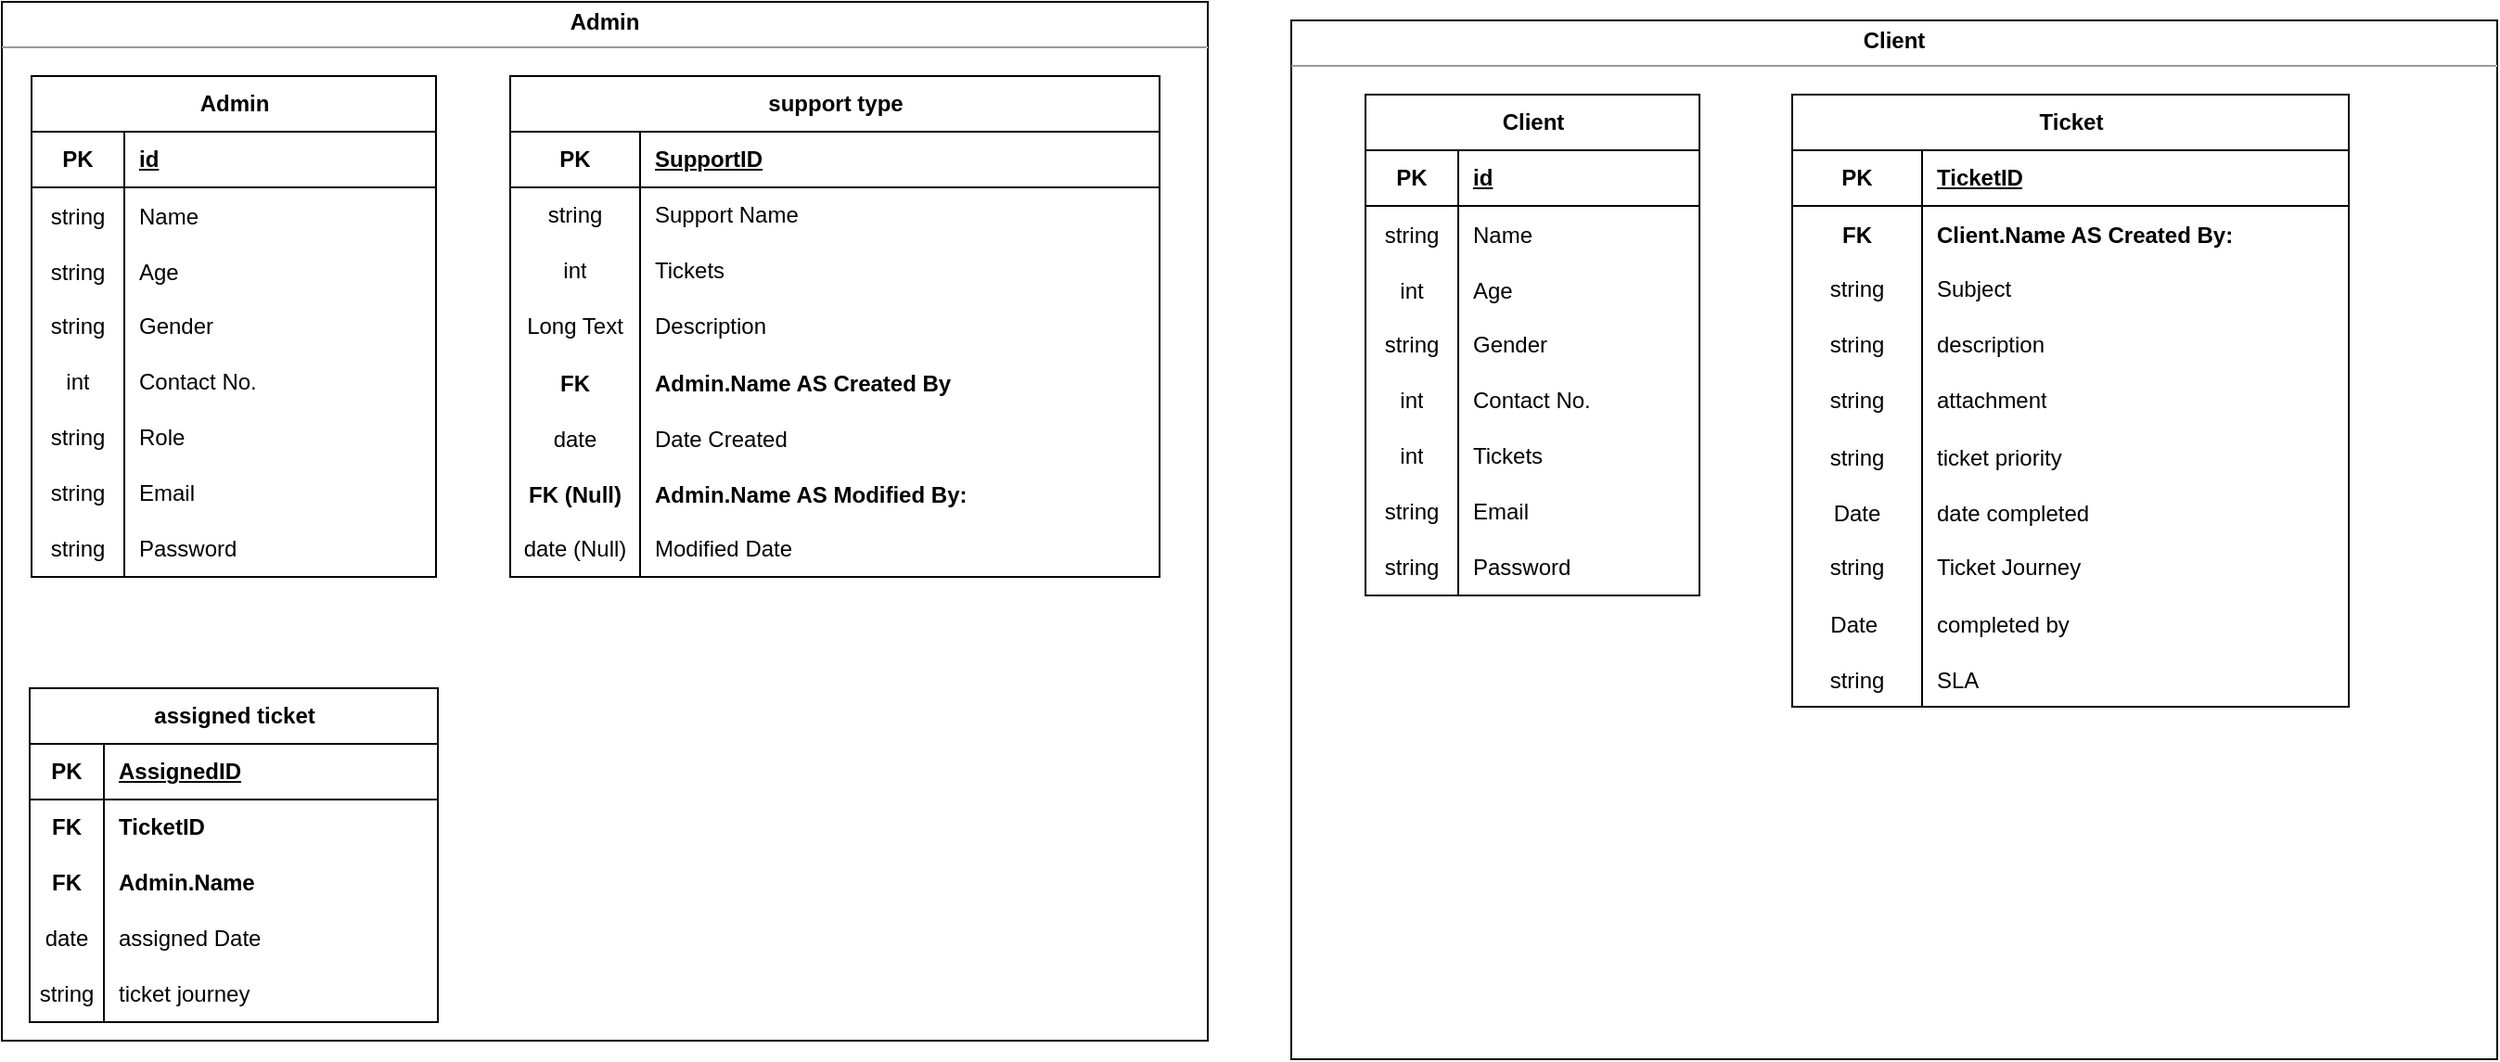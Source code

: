 <mxfile version="21.2.4" type="github">
  <diagram name="Page-1" id="kaW7Qjcxtzvso0iOPluT">
    <mxGraphModel dx="1950" dy="1665" grid="1" gridSize="10" guides="1" tooltips="1" connect="1" arrows="1" fold="1" page="1" pageScale="1" pageWidth="850" pageHeight="1100" math="0" shadow="0">
      <root>
        <mxCell id="0" />
        <mxCell id="1" parent="0" />
        <mxCell id="qji5BI7XguPjcyvhHhRk-2" value="&lt;p style=&quot;margin:0px;margin-top:4px;text-align:center;&quot;&gt;&lt;b&gt;Client&lt;/b&gt;&lt;/p&gt;&lt;hr size=&quot;1&quot;&gt;&lt;div style=&quot;height:2px;&quot;&gt;&lt;/div&gt;" style="verticalAlign=top;align=left;overflow=fill;fontSize=12;fontFamily=Helvetica;html=1;whiteSpace=wrap;" parent="1" vertex="1">
          <mxGeometry x="-70" y="-110" width="650" height="560" as="geometry" />
        </mxCell>
        <mxCell id="qji5BI7XguPjcyvhHhRk-3" value="Client" style="shape=table;startSize=30;container=1;collapsible=1;childLayout=tableLayout;fixedRows=1;rowLines=0;fontStyle=1;align=center;resizeLast=1;html=1;" parent="1" vertex="1">
          <mxGeometry x="-30" y="-70" width="180" height="270" as="geometry" />
        </mxCell>
        <mxCell id="qji5BI7XguPjcyvhHhRk-4" value="" style="shape=tableRow;horizontal=0;startSize=0;swimlaneHead=0;swimlaneBody=0;fillColor=none;collapsible=0;dropTarget=0;points=[[0,0.5],[1,0.5]];portConstraint=eastwest;top=0;left=0;right=0;bottom=1;" parent="qji5BI7XguPjcyvhHhRk-3" vertex="1">
          <mxGeometry y="30" width="180" height="30" as="geometry" />
        </mxCell>
        <mxCell id="qji5BI7XguPjcyvhHhRk-5" value="PK" style="shape=partialRectangle;connectable=0;fillColor=none;top=0;left=0;bottom=0;right=0;fontStyle=1;overflow=hidden;whiteSpace=wrap;html=1;" parent="qji5BI7XguPjcyvhHhRk-4" vertex="1">
          <mxGeometry width="50" height="30" as="geometry">
            <mxRectangle width="50" height="30" as="alternateBounds" />
          </mxGeometry>
        </mxCell>
        <mxCell id="qji5BI7XguPjcyvhHhRk-6" value="id" style="shape=partialRectangle;connectable=0;fillColor=none;top=0;left=0;bottom=0;right=0;align=left;spacingLeft=6;fontStyle=5;overflow=hidden;whiteSpace=wrap;html=1;" parent="qji5BI7XguPjcyvhHhRk-4" vertex="1">
          <mxGeometry x="50" width="130" height="30" as="geometry">
            <mxRectangle width="130" height="30" as="alternateBounds" />
          </mxGeometry>
        </mxCell>
        <mxCell id="qji5BI7XguPjcyvhHhRk-7" value="" style="shape=tableRow;horizontal=0;startSize=0;swimlaneHead=0;swimlaneBody=0;fillColor=none;collapsible=0;dropTarget=0;points=[[0,0.5],[1,0.5]];portConstraint=eastwest;top=0;left=0;right=0;bottom=0;" parent="qji5BI7XguPjcyvhHhRk-3" vertex="1">
          <mxGeometry y="60" width="180" height="30" as="geometry" />
        </mxCell>
        <mxCell id="qji5BI7XguPjcyvhHhRk-8" value="string" style="shape=partialRectangle;connectable=0;fillColor=none;top=0;left=0;bottom=0;right=0;editable=1;overflow=hidden;" parent="qji5BI7XguPjcyvhHhRk-7" vertex="1">
          <mxGeometry width="50" height="30" as="geometry">
            <mxRectangle width="50" height="30" as="alternateBounds" />
          </mxGeometry>
        </mxCell>
        <mxCell id="qji5BI7XguPjcyvhHhRk-9" value="Name" style="shape=partialRectangle;connectable=0;fillColor=none;top=0;left=0;bottom=0;right=0;align=left;spacingLeft=6;overflow=hidden;" parent="qji5BI7XguPjcyvhHhRk-7" vertex="1">
          <mxGeometry x="50" width="130" height="30" as="geometry">
            <mxRectangle width="130" height="30" as="alternateBounds" />
          </mxGeometry>
        </mxCell>
        <mxCell id="qji5BI7XguPjcyvhHhRk-10" value="" style="shape=tableRow;horizontal=0;startSize=0;swimlaneHead=0;swimlaneBody=0;fillColor=none;collapsible=0;dropTarget=0;points=[[0,0.5],[1,0.5]];portConstraint=eastwest;top=0;left=0;right=0;bottom=0;" parent="qji5BI7XguPjcyvhHhRk-3" vertex="1">
          <mxGeometry y="90" width="180" height="30" as="geometry" />
        </mxCell>
        <mxCell id="qji5BI7XguPjcyvhHhRk-11" value="int" style="shape=partialRectangle;connectable=0;fillColor=none;top=0;left=0;bottom=0;right=0;editable=1;overflow=hidden;" parent="qji5BI7XguPjcyvhHhRk-10" vertex="1">
          <mxGeometry width="50" height="30" as="geometry">
            <mxRectangle width="50" height="30" as="alternateBounds" />
          </mxGeometry>
        </mxCell>
        <mxCell id="qji5BI7XguPjcyvhHhRk-12" value="Age" style="shape=partialRectangle;connectable=0;fillColor=none;top=0;left=0;bottom=0;right=0;align=left;spacingLeft=6;overflow=hidden;" parent="qji5BI7XguPjcyvhHhRk-10" vertex="1">
          <mxGeometry x="50" width="130" height="30" as="geometry">
            <mxRectangle width="130" height="30" as="alternateBounds" />
          </mxGeometry>
        </mxCell>
        <mxCell id="qji5BI7XguPjcyvhHhRk-13" value="" style="shape=tableRow;horizontal=0;startSize=0;swimlaneHead=0;swimlaneBody=0;fillColor=none;collapsible=0;dropTarget=0;points=[[0,0.5],[1,0.5]];portConstraint=eastwest;top=0;left=0;right=0;bottom=0;" parent="qji5BI7XguPjcyvhHhRk-3" vertex="1">
          <mxGeometry y="120" width="180" height="30" as="geometry" />
        </mxCell>
        <mxCell id="qji5BI7XguPjcyvhHhRk-14" value="string" style="shape=partialRectangle;connectable=0;fillColor=none;top=0;left=0;bottom=0;right=0;editable=1;overflow=hidden;whiteSpace=wrap;html=1;" parent="qji5BI7XguPjcyvhHhRk-13" vertex="1">
          <mxGeometry width="50" height="30" as="geometry">
            <mxRectangle width="50" height="30" as="alternateBounds" />
          </mxGeometry>
        </mxCell>
        <mxCell id="qji5BI7XguPjcyvhHhRk-15" value="Gender" style="shape=partialRectangle;connectable=0;fillColor=none;top=0;left=0;bottom=0;right=0;align=left;spacingLeft=6;overflow=hidden;whiteSpace=wrap;html=1;" parent="qji5BI7XguPjcyvhHhRk-13" vertex="1">
          <mxGeometry x="50" width="130" height="30" as="geometry">
            <mxRectangle width="130" height="30" as="alternateBounds" />
          </mxGeometry>
        </mxCell>
        <mxCell id="qji5BI7XguPjcyvhHhRk-16" value="" style="shape=tableRow;horizontal=0;startSize=0;swimlaneHead=0;swimlaneBody=0;fillColor=none;collapsible=0;dropTarget=0;points=[[0,0.5],[1,0.5]];portConstraint=eastwest;top=0;left=0;right=0;bottom=0;" parent="qji5BI7XguPjcyvhHhRk-3" vertex="1">
          <mxGeometry y="150" width="180" height="30" as="geometry" />
        </mxCell>
        <mxCell id="qji5BI7XguPjcyvhHhRk-17" value="int" style="shape=partialRectangle;connectable=0;fillColor=none;top=0;left=0;bottom=0;right=0;editable=1;overflow=hidden;whiteSpace=wrap;html=1;" parent="qji5BI7XguPjcyvhHhRk-16" vertex="1">
          <mxGeometry width="50" height="30" as="geometry">
            <mxRectangle width="50" height="30" as="alternateBounds" />
          </mxGeometry>
        </mxCell>
        <mxCell id="qji5BI7XguPjcyvhHhRk-18" value="Contact No." style="shape=partialRectangle;connectable=0;fillColor=none;top=0;left=0;bottom=0;right=0;align=left;spacingLeft=6;overflow=hidden;whiteSpace=wrap;html=1;" parent="qji5BI7XguPjcyvhHhRk-16" vertex="1">
          <mxGeometry x="50" width="130" height="30" as="geometry">
            <mxRectangle width="130" height="30" as="alternateBounds" />
          </mxGeometry>
        </mxCell>
        <mxCell id="qji5BI7XguPjcyvhHhRk-19" value="" style="shape=tableRow;horizontal=0;startSize=0;swimlaneHead=0;swimlaneBody=0;fillColor=none;collapsible=0;dropTarget=0;points=[[0,0.5],[1,0.5]];portConstraint=eastwest;top=0;left=0;right=0;bottom=0;" parent="qji5BI7XguPjcyvhHhRk-3" vertex="1">
          <mxGeometry y="180" width="180" height="30" as="geometry" />
        </mxCell>
        <mxCell id="qji5BI7XguPjcyvhHhRk-20" value="int" style="shape=partialRectangle;connectable=0;fillColor=none;top=0;left=0;bottom=0;right=0;fontStyle=0;overflow=hidden;whiteSpace=wrap;html=1;" parent="qji5BI7XguPjcyvhHhRk-19" vertex="1">
          <mxGeometry width="50" height="30" as="geometry">
            <mxRectangle width="50" height="30" as="alternateBounds" />
          </mxGeometry>
        </mxCell>
        <mxCell id="qji5BI7XguPjcyvhHhRk-21" value="Tickets" style="shape=partialRectangle;connectable=0;fillColor=none;top=0;left=0;bottom=0;right=0;align=left;spacingLeft=6;fontStyle=0;overflow=hidden;whiteSpace=wrap;html=1;" parent="qji5BI7XguPjcyvhHhRk-19" vertex="1">
          <mxGeometry x="50" width="130" height="30" as="geometry">
            <mxRectangle width="130" height="30" as="alternateBounds" />
          </mxGeometry>
        </mxCell>
        <mxCell id="qji5BI7XguPjcyvhHhRk-22" value="" style="shape=tableRow;horizontal=0;startSize=0;swimlaneHead=0;swimlaneBody=0;fillColor=none;collapsible=0;dropTarget=0;points=[[0,0.5],[1,0.5]];portConstraint=eastwest;top=0;left=0;right=0;bottom=0;" parent="qji5BI7XguPjcyvhHhRk-3" vertex="1">
          <mxGeometry y="210" width="180" height="30" as="geometry" />
        </mxCell>
        <mxCell id="qji5BI7XguPjcyvhHhRk-23" value="string" style="shape=partialRectangle;connectable=0;fillColor=none;top=0;left=0;bottom=0;right=0;fontStyle=0;overflow=hidden;whiteSpace=wrap;html=1;" parent="qji5BI7XguPjcyvhHhRk-22" vertex="1">
          <mxGeometry width="50" height="30" as="geometry">
            <mxRectangle width="50" height="30" as="alternateBounds" />
          </mxGeometry>
        </mxCell>
        <mxCell id="qji5BI7XguPjcyvhHhRk-24" value="Email" style="shape=partialRectangle;connectable=0;fillColor=none;top=0;left=0;bottom=0;right=0;align=left;spacingLeft=6;fontStyle=0;overflow=hidden;whiteSpace=wrap;html=1;" parent="qji5BI7XguPjcyvhHhRk-22" vertex="1">
          <mxGeometry x="50" width="130" height="30" as="geometry">
            <mxRectangle width="130" height="30" as="alternateBounds" />
          </mxGeometry>
        </mxCell>
        <mxCell id="qji5BI7XguPjcyvhHhRk-25" value="" style="shape=tableRow;horizontal=0;startSize=0;swimlaneHead=0;swimlaneBody=0;fillColor=none;collapsible=0;dropTarget=0;points=[[0,0.5],[1,0.5]];portConstraint=eastwest;top=0;left=0;right=0;bottom=0;" parent="qji5BI7XguPjcyvhHhRk-3" vertex="1">
          <mxGeometry y="240" width="180" height="30" as="geometry" />
        </mxCell>
        <mxCell id="qji5BI7XguPjcyvhHhRk-26" value="string" style="shape=partialRectangle;connectable=0;fillColor=none;top=0;left=0;bottom=0;right=0;fontStyle=0;overflow=hidden;whiteSpace=wrap;html=1;" parent="qji5BI7XguPjcyvhHhRk-25" vertex="1">
          <mxGeometry width="50" height="30" as="geometry">
            <mxRectangle width="50" height="30" as="alternateBounds" />
          </mxGeometry>
        </mxCell>
        <mxCell id="qji5BI7XguPjcyvhHhRk-27" value="Password" style="shape=partialRectangle;connectable=0;fillColor=none;top=0;left=0;bottom=0;right=0;align=left;spacingLeft=6;fontStyle=0;overflow=hidden;whiteSpace=wrap;html=1;" parent="qji5BI7XguPjcyvhHhRk-25" vertex="1">
          <mxGeometry x="50" width="130" height="30" as="geometry">
            <mxRectangle width="130" height="30" as="alternateBounds" />
          </mxGeometry>
        </mxCell>
        <mxCell id="qji5BI7XguPjcyvhHhRk-28" value="Ticket" style="shape=table;startSize=30;container=1;collapsible=1;childLayout=tableLayout;fixedRows=1;rowLines=0;fontStyle=1;align=center;resizeLast=1;html=1;" parent="1" vertex="1">
          <mxGeometry x="200" y="-70" width="300" height="330" as="geometry" />
        </mxCell>
        <mxCell id="qji5BI7XguPjcyvhHhRk-29" value="" style="shape=tableRow;horizontal=0;startSize=0;swimlaneHead=0;swimlaneBody=0;fillColor=none;collapsible=0;dropTarget=0;points=[[0,0.5],[1,0.5]];portConstraint=eastwest;top=0;left=0;right=0;bottom=1;" parent="qji5BI7XguPjcyvhHhRk-28" vertex="1">
          <mxGeometry y="30" width="300" height="30" as="geometry" />
        </mxCell>
        <mxCell id="qji5BI7XguPjcyvhHhRk-30" value="PK" style="shape=partialRectangle;connectable=0;fillColor=none;top=0;left=0;bottom=0;right=0;fontStyle=1;overflow=hidden;whiteSpace=wrap;html=1;" parent="qji5BI7XguPjcyvhHhRk-29" vertex="1">
          <mxGeometry width="70" height="30" as="geometry">
            <mxRectangle width="70" height="30" as="alternateBounds" />
          </mxGeometry>
        </mxCell>
        <mxCell id="qji5BI7XguPjcyvhHhRk-31" value="TicketID" style="shape=partialRectangle;connectable=0;fillColor=none;top=0;left=0;bottom=0;right=0;align=left;spacingLeft=6;fontStyle=5;overflow=hidden;whiteSpace=wrap;html=1;" parent="qji5BI7XguPjcyvhHhRk-29" vertex="1">
          <mxGeometry x="70" width="230" height="30" as="geometry">
            <mxRectangle width="230" height="30" as="alternateBounds" />
          </mxGeometry>
        </mxCell>
        <mxCell id="qji5BI7XguPjcyvhHhRk-32" value="" style="shape=tableRow;horizontal=0;startSize=0;swimlaneHead=0;swimlaneBody=0;fillColor=none;collapsible=0;dropTarget=0;points=[[0,0.5],[1,0.5]];portConstraint=eastwest;top=0;left=0;right=0;bottom=0;" parent="qji5BI7XguPjcyvhHhRk-28" vertex="1">
          <mxGeometry y="60" width="300" height="30" as="geometry" />
        </mxCell>
        <mxCell id="qji5BI7XguPjcyvhHhRk-33" value="FK" style="shape=partialRectangle;connectable=0;fillColor=none;top=0;left=0;bottom=0;right=0;editable=1;overflow=hidden;fontStyle=1" parent="qji5BI7XguPjcyvhHhRk-32" vertex="1">
          <mxGeometry width="70" height="30" as="geometry">
            <mxRectangle width="70" height="30" as="alternateBounds" />
          </mxGeometry>
        </mxCell>
        <mxCell id="qji5BI7XguPjcyvhHhRk-34" value="Client.Name AS Created By:" style="shape=partialRectangle;connectable=0;fillColor=none;top=0;left=0;bottom=0;right=0;align=left;spacingLeft=6;overflow=hidden;fontStyle=1" parent="qji5BI7XguPjcyvhHhRk-32" vertex="1">
          <mxGeometry x="70" width="230" height="30" as="geometry">
            <mxRectangle width="230" height="30" as="alternateBounds" />
          </mxGeometry>
        </mxCell>
        <mxCell id="qji5BI7XguPjcyvhHhRk-35" value="" style="shape=tableRow;horizontal=0;startSize=0;swimlaneHead=0;swimlaneBody=0;fillColor=none;collapsible=0;dropTarget=0;points=[[0,0.5],[1,0.5]];portConstraint=eastwest;top=0;left=0;right=0;bottom=0;" parent="qji5BI7XguPjcyvhHhRk-28" vertex="1">
          <mxGeometry y="90" width="300" height="30" as="geometry" />
        </mxCell>
        <mxCell id="qji5BI7XguPjcyvhHhRk-36" value="string" style="shape=partialRectangle;connectable=0;fillColor=none;top=0;left=0;bottom=0;right=0;editable=1;overflow=hidden;whiteSpace=wrap;html=1;" parent="qji5BI7XguPjcyvhHhRk-35" vertex="1">
          <mxGeometry width="70" height="30" as="geometry">
            <mxRectangle width="70" height="30" as="alternateBounds" />
          </mxGeometry>
        </mxCell>
        <mxCell id="qji5BI7XguPjcyvhHhRk-37" value="Subject&lt;span style=&quot;white-space: pre;&quot;&gt; &lt;/span&gt;" style="shape=partialRectangle;connectable=0;fillColor=none;top=0;left=0;bottom=0;right=0;align=left;spacingLeft=6;overflow=hidden;whiteSpace=wrap;html=1;" parent="qji5BI7XguPjcyvhHhRk-35" vertex="1">
          <mxGeometry x="70" width="230" height="30" as="geometry">
            <mxRectangle width="230" height="30" as="alternateBounds" />
          </mxGeometry>
        </mxCell>
        <mxCell id="qji5BI7XguPjcyvhHhRk-38" value="" style="shape=tableRow;horizontal=0;startSize=0;swimlaneHead=0;swimlaneBody=0;fillColor=none;collapsible=0;dropTarget=0;points=[[0,0.5],[1,0.5]];portConstraint=eastwest;top=0;left=0;right=0;bottom=0;" parent="qji5BI7XguPjcyvhHhRk-28" vertex="1">
          <mxGeometry y="120" width="300" height="30" as="geometry" />
        </mxCell>
        <mxCell id="qji5BI7XguPjcyvhHhRk-39" value="string" style="shape=partialRectangle;connectable=0;fillColor=none;top=0;left=0;bottom=0;right=0;editable=1;overflow=hidden;whiteSpace=wrap;html=1;" parent="qji5BI7XguPjcyvhHhRk-38" vertex="1">
          <mxGeometry width="70" height="30" as="geometry">
            <mxRectangle width="70" height="30" as="alternateBounds" />
          </mxGeometry>
        </mxCell>
        <mxCell id="qji5BI7XguPjcyvhHhRk-40" value="description" style="shape=partialRectangle;connectable=0;fillColor=none;top=0;left=0;bottom=0;right=0;align=left;spacingLeft=6;overflow=hidden;whiteSpace=wrap;html=1;" parent="qji5BI7XguPjcyvhHhRk-38" vertex="1">
          <mxGeometry x="70" width="230" height="30" as="geometry">
            <mxRectangle width="230" height="30" as="alternateBounds" />
          </mxGeometry>
        </mxCell>
        <mxCell id="qji5BI7XguPjcyvhHhRk-41" value="" style="shape=tableRow;horizontal=0;startSize=0;swimlaneHead=0;swimlaneBody=0;fillColor=none;collapsible=0;dropTarget=0;points=[[0,0.5],[1,0.5]];portConstraint=eastwest;top=0;left=0;right=0;bottom=0;" parent="qji5BI7XguPjcyvhHhRk-28" vertex="1">
          <mxGeometry y="150" width="300" height="30" as="geometry" />
        </mxCell>
        <mxCell id="qji5BI7XguPjcyvhHhRk-42" value="string" style="shape=partialRectangle;connectable=0;fillColor=none;top=0;left=0;bottom=0;right=0;editable=1;overflow=hidden;whiteSpace=wrap;html=1;" parent="qji5BI7XguPjcyvhHhRk-41" vertex="1">
          <mxGeometry width="70" height="30" as="geometry">
            <mxRectangle width="70" height="30" as="alternateBounds" />
          </mxGeometry>
        </mxCell>
        <mxCell id="qji5BI7XguPjcyvhHhRk-43" value="attachment" style="shape=partialRectangle;connectable=0;fillColor=none;top=0;left=0;bottom=0;right=0;align=left;spacingLeft=6;overflow=hidden;whiteSpace=wrap;html=1;" parent="qji5BI7XguPjcyvhHhRk-41" vertex="1">
          <mxGeometry x="70" width="230" height="30" as="geometry">
            <mxRectangle width="230" height="30" as="alternateBounds" />
          </mxGeometry>
        </mxCell>
        <mxCell id="qji5BI7XguPjcyvhHhRk-44" value="" style="shape=tableRow;horizontal=0;startSize=0;swimlaneHead=0;swimlaneBody=0;fillColor=none;collapsible=0;dropTarget=0;points=[[0,0.5],[1,0.5]];portConstraint=eastwest;top=0;left=0;right=0;bottom=0;" parent="qji5BI7XguPjcyvhHhRk-28" vertex="1">
          <mxGeometry y="180" width="300" height="30" as="geometry" />
        </mxCell>
        <mxCell id="qji5BI7XguPjcyvhHhRk-45" value="string" style="shape=partialRectangle;connectable=0;fillColor=none;top=0;left=0;bottom=0;right=0;editable=1;overflow=hidden;" parent="qji5BI7XguPjcyvhHhRk-44" vertex="1">
          <mxGeometry width="70" height="30" as="geometry">
            <mxRectangle width="70" height="30" as="alternateBounds" />
          </mxGeometry>
        </mxCell>
        <mxCell id="qji5BI7XguPjcyvhHhRk-46" value="ticket priority" style="shape=partialRectangle;connectable=0;fillColor=none;top=0;left=0;bottom=0;right=0;align=left;spacingLeft=6;overflow=hidden;" parent="qji5BI7XguPjcyvhHhRk-44" vertex="1">
          <mxGeometry x="70" width="230" height="30" as="geometry">
            <mxRectangle width="230" height="30" as="alternateBounds" />
          </mxGeometry>
        </mxCell>
        <mxCell id="qji5BI7XguPjcyvhHhRk-47" value="" style="shape=tableRow;horizontal=0;startSize=0;swimlaneHead=0;swimlaneBody=0;fillColor=none;collapsible=0;dropTarget=0;points=[[0,0.5],[1,0.5]];portConstraint=eastwest;top=0;left=0;right=0;bottom=0;" parent="qji5BI7XguPjcyvhHhRk-28" vertex="1">
          <mxGeometry y="210" width="300" height="30" as="geometry" />
        </mxCell>
        <mxCell id="qji5BI7XguPjcyvhHhRk-48" value="Date" style="shape=partialRectangle;connectable=0;fillColor=none;top=0;left=0;bottom=0;right=0;editable=1;overflow=hidden;" parent="qji5BI7XguPjcyvhHhRk-47" vertex="1">
          <mxGeometry width="70" height="30" as="geometry">
            <mxRectangle width="70" height="30" as="alternateBounds" />
          </mxGeometry>
        </mxCell>
        <mxCell id="qji5BI7XguPjcyvhHhRk-49" value="date completed" style="shape=partialRectangle;connectable=0;fillColor=none;top=0;left=0;bottom=0;right=0;align=left;spacingLeft=6;overflow=hidden;" parent="qji5BI7XguPjcyvhHhRk-47" vertex="1">
          <mxGeometry x="70" width="230" height="30" as="geometry">
            <mxRectangle width="230" height="30" as="alternateBounds" />
          </mxGeometry>
        </mxCell>
        <mxCell id="7We703x6-JwxdfN_VP11-26" value="" style="shape=tableRow;horizontal=0;startSize=0;swimlaneHead=0;swimlaneBody=0;fillColor=none;collapsible=0;dropTarget=0;points=[[0,0.5],[1,0.5]];portConstraint=eastwest;top=0;left=0;right=0;bottom=0;" parent="qji5BI7XguPjcyvhHhRk-28" vertex="1">
          <mxGeometry y="240" width="300" height="30" as="geometry" />
        </mxCell>
        <mxCell id="7We703x6-JwxdfN_VP11-27" value="string" style="shape=partialRectangle;connectable=0;fillColor=none;top=0;left=0;bottom=0;right=0;fontStyle=0;overflow=hidden;whiteSpace=wrap;html=1;" parent="7We703x6-JwxdfN_VP11-26" vertex="1">
          <mxGeometry width="70" height="30" as="geometry">
            <mxRectangle width="70" height="30" as="alternateBounds" />
          </mxGeometry>
        </mxCell>
        <mxCell id="7We703x6-JwxdfN_VP11-28" value="Ticket Journey" style="shape=partialRectangle;connectable=0;fillColor=none;top=0;left=0;bottom=0;right=0;align=left;spacingLeft=6;fontStyle=0;overflow=hidden;whiteSpace=wrap;html=1;" parent="7We703x6-JwxdfN_VP11-26" vertex="1">
          <mxGeometry x="70" width="230" height="30" as="geometry">
            <mxRectangle width="230" height="30" as="alternateBounds" />
          </mxGeometry>
        </mxCell>
        <mxCell id="qji5BI7XguPjcyvhHhRk-50" value="" style="shape=tableRow;horizontal=0;startSize=0;swimlaneHead=0;swimlaneBody=0;fillColor=none;collapsible=0;dropTarget=0;points=[[0,0.5],[1,0.5]];portConstraint=eastwest;top=0;left=0;right=0;bottom=0;" parent="qji5BI7XguPjcyvhHhRk-28" vertex="1">
          <mxGeometry y="270" width="300" height="30" as="geometry" />
        </mxCell>
        <mxCell id="qji5BI7XguPjcyvhHhRk-51" value="Date " style="shape=partialRectangle;connectable=0;fillColor=none;top=0;left=0;bottom=0;right=0;editable=1;overflow=hidden;" parent="qji5BI7XguPjcyvhHhRk-50" vertex="1">
          <mxGeometry width="70" height="30" as="geometry">
            <mxRectangle width="70" height="30" as="alternateBounds" />
          </mxGeometry>
        </mxCell>
        <mxCell id="qji5BI7XguPjcyvhHhRk-52" value="completed by" style="shape=partialRectangle;connectable=0;fillColor=none;top=0;left=0;bottom=0;right=0;align=left;spacingLeft=6;overflow=hidden;" parent="qji5BI7XguPjcyvhHhRk-50" vertex="1">
          <mxGeometry x="70" width="230" height="30" as="geometry">
            <mxRectangle width="230" height="30" as="alternateBounds" />
          </mxGeometry>
        </mxCell>
        <mxCell id="qji5BI7XguPjcyvhHhRk-53" value="" style="shape=tableRow;horizontal=0;startSize=0;swimlaneHead=0;swimlaneBody=0;fillColor=none;collapsible=0;dropTarget=0;points=[[0,0.5],[1,0.5]];portConstraint=eastwest;top=0;left=0;right=0;bottom=0;" parent="qji5BI7XguPjcyvhHhRk-28" vertex="1">
          <mxGeometry y="300" width="300" height="30" as="geometry" />
        </mxCell>
        <mxCell id="qji5BI7XguPjcyvhHhRk-54" value="string" style="shape=partialRectangle;connectable=0;fillColor=none;top=0;left=0;bottom=0;right=0;editable=1;overflow=hidden;" parent="qji5BI7XguPjcyvhHhRk-53" vertex="1">
          <mxGeometry width="70" height="30" as="geometry">
            <mxRectangle width="70" height="30" as="alternateBounds" />
          </mxGeometry>
        </mxCell>
        <mxCell id="qji5BI7XguPjcyvhHhRk-55" value="SLA" style="shape=partialRectangle;connectable=0;fillColor=none;top=0;left=0;bottom=0;right=0;align=left;spacingLeft=6;overflow=hidden;" parent="qji5BI7XguPjcyvhHhRk-53" vertex="1">
          <mxGeometry x="70" width="230" height="30" as="geometry">
            <mxRectangle width="230" height="30" as="alternateBounds" />
          </mxGeometry>
        </mxCell>
        <mxCell id="qji5BI7XguPjcyvhHhRk-56" value="&lt;p style=&quot;margin:0px;margin-top:4px;text-align:center;&quot;&gt;&lt;b&gt;Admin&lt;/b&gt;&lt;/p&gt;&lt;hr size=&quot;1&quot;&gt;&lt;div style=&quot;height:2px;&quot;&gt;&lt;/div&gt;" style="verticalAlign=top;align=left;overflow=fill;fontSize=12;fontFamily=Helvetica;html=1;whiteSpace=wrap;" parent="1" vertex="1">
          <mxGeometry x="-765" y="-120" width="650" height="560" as="geometry" />
        </mxCell>
        <mxCell id="qji5BI7XguPjcyvhHhRk-57" value="Admin" style="shape=table;startSize=30;container=1;collapsible=1;childLayout=tableLayout;fixedRows=1;rowLines=0;fontStyle=1;align=center;resizeLast=1;html=1;" parent="1" vertex="1">
          <mxGeometry x="-749" y="-80" width="218" height="270" as="geometry" />
        </mxCell>
        <mxCell id="qji5BI7XguPjcyvhHhRk-58" value="" style="shape=tableRow;horizontal=0;startSize=0;swimlaneHead=0;swimlaneBody=0;fillColor=none;collapsible=0;dropTarget=0;points=[[0,0.5],[1,0.5]];portConstraint=eastwest;top=0;left=0;right=0;bottom=1;" parent="qji5BI7XguPjcyvhHhRk-57" vertex="1">
          <mxGeometry y="30" width="218" height="30" as="geometry" />
        </mxCell>
        <mxCell id="qji5BI7XguPjcyvhHhRk-59" value="PK" style="shape=partialRectangle;connectable=0;fillColor=none;top=0;left=0;bottom=0;right=0;fontStyle=1;overflow=hidden;whiteSpace=wrap;html=1;" parent="qji5BI7XguPjcyvhHhRk-58" vertex="1">
          <mxGeometry width="50" height="30" as="geometry">
            <mxRectangle width="50" height="30" as="alternateBounds" />
          </mxGeometry>
        </mxCell>
        <mxCell id="qji5BI7XguPjcyvhHhRk-60" value="id" style="shape=partialRectangle;connectable=0;fillColor=none;top=0;left=0;bottom=0;right=0;align=left;spacingLeft=6;fontStyle=5;overflow=hidden;whiteSpace=wrap;html=1;" parent="qji5BI7XguPjcyvhHhRk-58" vertex="1">
          <mxGeometry x="50" width="168" height="30" as="geometry">
            <mxRectangle width="168" height="30" as="alternateBounds" />
          </mxGeometry>
        </mxCell>
        <mxCell id="qji5BI7XguPjcyvhHhRk-61" value="" style="shape=tableRow;horizontal=0;startSize=0;swimlaneHead=0;swimlaneBody=0;fillColor=none;collapsible=0;dropTarget=0;points=[[0,0.5],[1,0.5]];portConstraint=eastwest;top=0;left=0;right=0;bottom=0;" parent="qji5BI7XguPjcyvhHhRk-57" vertex="1">
          <mxGeometry y="60" width="218" height="30" as="geometry" />
        </mxCell>
        <mxCell id="qji5BI7XguPjcyvhHhRk-62" value="string" style="shape=partialRectangle;connectable=0;fillColor=none;top=0;left=0;bottom=0;right=0;editable=1;overflow=hidden;" parent="qji5BI7XguPjcyvhHhRk-61" vertex="1">
          <mxGeometry width="50" height="30" as="geometry">
            <mxRectangle width="50" height="30" as="alternateBounds" />
          </mxGeometry>
        </mxCell>
        <mxCell id="qji5BI7XguPjcyvhHhRk-63" value="Name" style="shape=partialRectangle;connectable=0;fillColor=none;top=0;left=0;bottom=0;right=0;align=left;spacingLeft=6;overflow=hidden;" parent="qji5BI7XguPjcyvhHhRk-61" vertex="1">
          <mxGeometry x="50" width="168" height="30" as="geometry">
            <mxRectangle width="168" height="30" as="alternateBounds" />
          </mxGeometry>
        </mxCell>
        <mxCell id="qji5BI7XguPjcyvhHhRk-64" value="" style="shape=tableRow;horizontal=0;startSize=0;swimlaneHead=0;swimlaneBody=0;fillColor=none;collapsible=0;dropTarget=0;points=[[0,0.5],[1,0.5]];portConstraint=eastwest;top=0;left=0;right=0;bottom=0;" parent="qji5BI7XguPjcyvhHhRk-57" vertex="1">
          <mxGeometry y="90" width="218" height="30" as="geometry" />
        </mxCell>
        <mxCell id="qji5BI7XguPjcyvhHhRk-65" value="string" style="shape=partialRectangle;connectable=0;fillColor=none;top=0;left=0;bottom=0;right=0;editable=1;overflow=hidden;" parent="qji5BI7XguPjcyvhHhRk-64" vertex="1">
          <mxGeometry width="50" height="30" as="geometry">
            <mxRectangle width="50" height="30" as="alternateBounds" />
          </mxGeometry>
        </mxCell>
        <mxCell id="qji5BI7XguPjcyvhHhRk-66" value="Age" style="shape=partialRectangle;connectable=0;fillColor=none;top=0;left=0;bottom=0;right=0;align=left;spacingLeft=6;overflow=hidden;" parent="qji5BI7XguPjcyvhHhRk-64" vertex="1">
          <mxGeometry x="50" width="168" height="30" as="geometry">
            <mxRectangle width="168" height="30" as="alternateBounds" />
          </mxGeometry>
        </mxCell>
        <mxCell id="qji5BI7XguPjcyvhHhRk-67" value="" style="shape=tableRow;horizontal=0;startSize=0;swimlaneHead=0;swimlaneBody=0;fillColor=none;collapsible=0;dropTarget=0;points=[[0,0.5],[1,0.5]];portConstraint=eastwest;top=0;left=0;right=0;bottom=0;" parent="qji5BI7XguPjcyvhHhRk-57" vertex="1">
          <mxGeometry y="120" width="218" height="30" as="geometry" />
        </mxCell>
        <mxCell id="qji5BI7XguPjcyvhHhRk-68" value="string" style="shape=partialRectangle;connectable=0;fillColor=none;top=0;left=0;bottom=0;right=0;editable=1;overflow=hidden;whiteSpace=wrap;html=1;" parent="qji5BI7XguPjcyvhHhRk-67" vertex="1">
          <mxGeometry width="50" height="30" as="geometry">
            <mxRectangle width="50" height="30" as="alternateBounds" />
          </mxGeometry>
        </mxCell>
        <mxCell id="qji5BI7XguPjcyvhHhRk-69" value="Gender" style="shape=partialRectangle;connectable=0;fillColor=none;top=0;left=0;bottom=0;right=0;align=left;spacingLeft=6;overflow=hidden;whiteSpace=wrap;html=1;" parent="qji5BI7XguPjcyvhHhRk-67" vertex="1">
          <mxGeometry x="50" width="168" height="30" as="geometry">
            <mxRectangle width="168" height="30" as="alternateBounds" />
          </mxGeometry>
        </mxCell>
        <mxCell id="qji5BI7XguPjcyvhHhRk-70" value="" style="shape=tableRow;horizontal=0;startSize=0;swimlaneHead=0;swimlaneBody=0;fillColor=none;collapsible=0;dropTarget=0;points=[[0,0.5],[1,0.5]];portConstraint=eastwest;top=0;left=0;right=0;bottom=0;" parent="qji5BI7XguPjcyvhHhRk-57" vertex="1">
          <mxGeometry y="150" width="218" height="30" as="geometry" />
        </mxCell>
        <mxCell id="qji5BI7XguPjcyvhHhRk-71" value="int" style="shape=partialRectangle;connectable=0;fillColor=none;top=0;left=0;bottom=0;right=0;editable=1;overflow=hidden;whiteSpace=wrap;html=1;" parent="qji5BI7XguPjcyvhHhRk-70" vertex="1">
          <mxGeometry width="50" height="30" as="geometry">
            <mxRectangle width="50" height="30" as="alternateBounds" />
          </mxGeometry>
        </mxCell>
        <mxCell id="qji5BI7XguPjcyvhHhRk-72" value="Contact No." style="shape=partialRectangle;connectable=0;fillColor=none;top=0;left=0;bottom=0;right=0;align=left;spacingLeft=6;overflow=hidden;whiteSpace=wrap;html=1;" parent="qji5BI7XguPjcyvhHhRk-70" vertex="1">
          <mxGeometry x="50" width="168" height="30" as="geometry">
            <mxRectangle width="168" height="30" as="alternateBounds" />
          </mxGeometry>
        </mxCell>
        <mxCell id="_1OKNOO2K4voMhcxTkeb-1" value="" style="shape=tableRow;horizontal=0;startSize=0;swimlaneHead=0;swimlaneBody=0;fillColor=none;collapsible=0;dropTarget=0;points=[[0,0.5],[1,0.5]];portConstraint=eastwest;top=0;left=0;right=0;bottom=0;" parent="qji5BI7XguPjcyvhHhRk-57" vertex="1">
          <mxGeometry y="180" width="218" height="30" as="geometry" />
        </mxCell>
        <mxCell id="_1OKNOO2K4voMhcxTkeb-2" value="string" style="shape=partialRectangle;connectable=0;fillColor=none;top=0;left=0;bottom=0;right=0;fontStyle=0;overflow=hidden;whiteSpace=wrap;html=1;" parent="_1OKNOO2K4voMhcxTkeb-1" vertex="1">
          <mxGeometry width="50" height="30" as="geometry">
            <mxRectangle width="50" height="30" as="alternateBounds" />
          </mxGeometry>
        </mxCell>
        <mxCell id="_1OKNOO2K4voMhcxTkeb-3" value="Role" style="shape=partialRectangle;connectable=0;fillColor=none;top=0;left=0;bottom=0;right=0;align=left;spacingLeft=6;fontStyle=0;overflow=hidden;whiteSpace=wrap;html=1;" parent="_1OKNOO2K4voMhcxTkeb-1" vertex="1">
          <mxGeometry x="50" width="168" height="30" as="geometry">
            <mxRectangle width="168" height="30" as="alternateBounds" />
          </mxGeometry>
        </mxCell>
        <mxCell id="qji5BI7XguPjcyvhHhRk-73" value="" style="shape=tableRow;horizontal=0;startSize=0;swimlaneHead=0;swimlaneBody=0;fillColor=none;collapsible=0;dropTarget=0;points=[[0,0.5],[1,0.5]];portConstraint=eastwest;top=0;left=0;right=0;bottom=0;" parent="qji5BI7XguPjcyvhHhRk-57" vertex="1">
          <mxGeometry y="210" width="218" height="30" as="geometry" />
        </mxCell>
        <mxCell id="qji5BI7XguPjcyvhHhRk-74" value="string" style="shape=partialRectangle;connectable=0;fillColor=none;top=0;left=0;bottom=0;right=0;fontStyle=0;overflow=hidden;whiteSpace=wrap;html=1;" parent="qji5BI7XguPjcyvhHhRk-73" vertex="1">
          <mxGeometry width="50" height="30" as="geometry">
            <mxRectangle width="50" height="30" as="alternateBounds" />
          </mxGeometry>
        </mxCell>
        <mxCell id="qji5BI7XguPjcyvhHhRk-75" value="Email" style="shape=partialRectangle;connectable=0;fillColor=none;top=0;left=0;bottom=0;right=0;align=left;spacingLeft=6;fontStyle=0;overflow=hidden;whiteSpace=wrap;html=1;" parent="qji5BI7XguPjcyvhHhRk-73" vertex="1">
          <mxGeometry x="50" width="168" height="30" as="geometry">
            <mxRectangle width="168" height="30" as="alternateBounds" />
          </mxGeometry>
        </mxCell>
        <mxCell id="qji5BI7XguPjcyvhHhRk-76" value="" style="shape=tableRow;horizontal=0;startSize=0;swimlaneHead=0;swimlaneBody=0;fillColor=none;collapsible=0;dropTarget=0;points=[[0,0.5],[1,0.5]];portConstraint=eastwest;top=0;left=0;right=0;bottom=0;" parent="qji5BI7XguPjcyvhHhRk-57" vertex="1">
          <mxGeometry y="240" width="218" height="30" as="geometry" />
        </mxCell>
        <mxCell id="qji5BI7XguPjcyvhHhRk-77" value="string" style="shape=partialRectangle;connectable=0;fillColor=none;top=0;left=0;bottom=0;right=0;fontStyle=0;overflow=hidden;whiteSpace=wrap;html=1;" parent="qji5BI7XguPjcyvhHhRk-76" vertex="1">
          <mxGeometry width="50" height="30" as="geometry">
            <mxRectangle width="50" height="30" as="alternateBounds" />
          </mxGeometry>
        </mxCell>
        <mxCell id="qji5BI7XguPjcyvhHhRk-78" value="Password" style="shape=partialRectangle;connectable=0;fillColor=none;top=0;left=0;bottom=0;right=0;align=left;spacingLeft=6;fontStyle=0;overflow=hidden;whiteSpace=wrap;html=1;" parent="qji5BI7XguPjcyvhHhRk-76" vertex="1">
          <mxGeometry x="50" width="168" height="30" as="geometry">
            <mxRectangle width="168" height="30" as="alternateBounds" />
          </mxGeometry>
        </mxCell>
        <mxCell id="qji5BI7XguPjcyvhHhRk-79" value="&lt;b&gt;support type&lt;/b&gt;" style="shape=table;startSize=30;container=1;collapsible=1;childLayout=tableLayout;fixedRows=1;rowLines=0;fontStyle=0;align=center;resizeLast=1;html=1;" parent="1" vertex="1">
          <mxGeometry x="-491" y="-80" width="350" height="270" as="geometry" />
        </mxCell>
        <mxCell id="qji5BI7XguPjcyvhHhRk-80" value="" style="shape=tableRow;horizontal=0;startSize=0;swimlaneHead=0;swimlaneBody=0;fillColor=none;collapsible=0;dropTarget=0;points=[[0,0.5],[1,0.5]];portConstraint=eastwest;top=0;left=0;right=0;bottom=1;" parent="qji5BI7XguPjcyvhHhRk-79" vertex="1">
          <mxGeometry y="30" width="350" height="30" as="geometry" />
        </mxCell>
        <mxCell id="qji5BI7XguPjcyvhHhRk-81" value="PK" style="shape=partialRectangle;connectable=0;fillColor=none;top=0;left=0;bottom=0;right=0;fontStyle=1;overflow=hidden;whiteSpace=wrap;html=1;" parent="qji5BI7XguPjcyvhHhRk-80" vertex="1">
          <mxGeometry width="70" height="30" as="geometry">
            <mxRectangle width="70" height="30" as="alternateBounds" />
          </mxGeometry>
        </mxCell>
        <mxCell id="qji5BI7XguPjcyvhHhRk-82" value="SupportID" style="shape=partialRectangle;connectable=0;fillColor=none;top=0;left=0;bottom=0;right=0;align=left;spacingLeft=6;fontStyle=5;overflow=hidden;whiteSpace=wrap;html=1;" parent="qji5BI7XguPjcyvhHhRk-80" vertex="1">
          <mxGeometry x="70" width="280" height="30" as="geometry">
            <mxRectangle width="280" height="30" as="alternateBounds" />
          </mxGeometry>
        </mxCell>
        <mxCell id="qji5BI7XguPjcyvhHhRk-89" value="" style="shape=tableRow;horizontal=0;startSize=0;swimlaneHead=0;swimlaneBody=0;fillColor=none;collapsible=0;dropTarget=0;points=[[0,0.5],[1,0.5]];portConstraint=eastwest;top=0;left=0;right=0;bottom=0;" parent="qji5BI7XguPjcyvhHhRk-79" vertex="1">
          <mxGeometry y="60" width="350" height="30" as="geometry" />
        </mxCell>
        <mxCell id="qji5BI7XguPjcyvhHhRk-90" value="string" style="shape=partialRectangle;connectable=0;fillColor=none;top=0;left=0;bottom=0;right=0;editable=1;overflow=hidden;whiteSpace=wrap;html=1;" parent="qji5BI7XguPjcyvhHhRk-89" vertex="1">
          <mxGeometry width="70" height="30" as="geometry">
            <mxRectangle width="70" height="30" as="alternateBounds" />
          </mxGeometry>
        </mxCell>
        <mxCell id="qji5BI7XguPjcyvhHhRk-91" value="Support Name" style="shape=partialRectangle;connectable=0;fillColor=none;top=0;left=0;bottom=0;right=0;align=left;spacingLeft=6;overflow=hidden;whiteSpace=wrap;html=1;" parent="qji5BI7XguPjcyvhHhRk-89" vertex="1">
          <mxGeometry x="70" width="280" height="30" as="geometry">
            <mxRectangle width="280" height="30" as="alternateBounds" />
          </mxGeometry>
        </mxCell>
        <mxCell id="qji5BI7XguPjcyvhHhRk-92" value="" style="shape=tableRow;horizontal=0;startSize=0;swimlaneHead=0;swimlaneBody=0;fillColor=none;collapsible=0;dropTarget=0;points=[[0,0.5],[1,0.5]];portConstraint=eastwest;top=0;left=0;right=0;bottom=0;" parent="qji5BI7XguPjcyvhHhRk-79" vertex="1">
          <mxGeometry y="90" width="350" height="30" as="geometry" />
        </mxCell>
        <mxCell id="qji5BI7XguPjcyvhHhRk-93" value="int" style="shape=partialRectangle;connectable=0;fillColor=none;top=0;left=0;bottom=0;right=0;fontStyle=0;overflow=hidden;whiteSpace=wrap;html=1;" parent="qji5BI7XguPjcyvhHhRk-92" vertex="1">
          <mxGeometry width="70" height="30" as="geometry">
            <mxRectangle width="70" height="30" as="alternateBounds" />
          </mxGeometry>
        </mxCell>
        <mxCell id="qji5BI7XguPjcyvhHhRk-94" value="Tickets" style="shape=partialRectangle;connectable=0;fillColor=none;top=0;left=0;bottom=0;right=0;align=left;spacingLeft=6;fontStyle=0;overflow=hidden;whiteSpace=wrap;html=1;" parent="qji5BI7XguPjcyvhHhRk-92" vertex="1">
          <mxGeometry x="70" width="280" height="30" as="geometry">
            <mxRectangle width="280" height="30" as="alternateBounds" />
          </mxGeometry>
        </mxCell>
        <mxCell id="qji5BI7XguPjcyvhHhRk-95" value="" style="shape=tableRow;horizontal=0;startSize=0;swimlaneHead=0;swimlaneBody=0;fillColor=none;collapsible=0;dropTarget=0;points=[[0,0.5],[1,0.5]];portConstraint=eastwest;top=0;left=0;right=0;bottom=0;" parent="qji5BI7XguPjcyvhHhRk-79" vertex="1">
          <mxGeometry y="120" width="350" height="30" as="geometry" />
        </mxCell>
        <mxCell id="qji5BI7XguPjcyvhHhRk-96" value="Long Text" style="shape=partialRectangle;connectable=0;fillColor=none;top=0;left=0;bottom=0;right=0;editable=1;overflow=hidden;whiteSpace=wrap;html=1;" parent="qji5BI7XguPjcyvhHhRk-95" vertex="1">
          <mxGeometry width="70" height="30" as="geometry">
            <mxRectangle width="70" height="30" as="alternateBounds" />
          </mxGeometry>
        </mxCell>
        <mxCell id="qji5BI7XguPjcyvhHhRk-97" value="Description" style="shape=partialRectangle;connectable=0;fillColor=none;top=0;left=0;bottom=0;right=0;align=left;spacingLeft=6;overflow=hidden;whiteSpace=wrap;html=1;" parent="qji5BI7XguPjcyvhHhRk-95" vertex="1">
          <mxGeometry x="70" width="280" height="30" as="geometry">
            <mxRectangle width="280" height="30" as="alternateBounds" />
          </mxGeometry>
        </mxCell>
        <mxCell id="qji5BI7XguPjcyvhHhRk-83" value="" style="shape=tableRow;horizontal=0;startSize=0;swimlaneHead=0;swimlaneBody=0;fillColor=none;collapsible=0;dropTarget=0;points=[[0,0.5],[1,0.5]];portConstraint=eastwest;top=0;left=0;right=0;bottom=0;" parent="qji5BI7XguPjcyvhHhRk-79" vertex="1">
          <mxGeometry y="150" width="350" height="30" as="geometry" />
        </mxCell>
        <mxCell id="qji5BI7XguPjcyvhHhRk-84" value="FK" style="shape=partialRectangle;connectable=0;fillColor=none;top=0;left=0;bottom=0;right=0;editable=1;overflow=hidden;strokeWidth=4;fontStyle=1" parent="qji5BI7XguPjcyvhHhRk-83" vertex="1">
          <mxGeometry width="70" height="30" as="geometry">
            <mxRectangle width="70" height="30" as="alternateBounds" />
          </mxGeometry>
        </mxCell>
        <mxCell id="qji5BI7XguPjcyvhHhRk-85" value="Admin.Name AS Created By" style="shape=partialRectangle;connectable=0;fillColor=none;top=0;left=0;bottom=0;right=0;align=left;spacingLeft=6;overflow=hidden;strokeWidth=4;fontStyle=1" parent="qji5BI7XguPjcyvhHhRk-83" vertex="1">
          <mxGeometry x="70" width="280" height="30" as="geometry">
            <mxRectangle width="280" height="30" as="alternateBounds" />
          </mxGeometry>
        </mxCell>
        <mxCell id="qji5BI7XguPjcyvhHhRk-101" value="" style="shape=tableRow;horizontal=0;startSize=0;swimlaneHead=0;swimlaneBody=0;fillColor=none;collapsible=0;dropTarget=0;points=[[0,0.5],[1,0.5]];portConstraint=eastwest;top=0;left=0;right=0;bottom=0;" parent="qji5BI7XguPjcyvhHhRk-79" vertex="1">
          <mxGeometry y="180" width="350" height="30" as="geometry" />
        </mxCell>
        <mxCell id="qji5BI7XguPjcyvhHhRk-102" value="date" style="shape=partialRectangle;connectable=0;fillColor=none;top=0;left=0;bottom=0;right=0;editable=1;overflow=hidden;" parent="qji5BI7XguPjcyvhHhRk-101" vertex="1">
          <mxGeometry width="70" height="30" as="geometry">
            <mxRectangle width="70" height="30" as="alternateBounds" />
          </mxGeometry>
        </mxCell>
        <mxCell id="qji5BI7XguPjcyvhHhRk-103" value="Date Created" style="shape=partialRectangle;connectable=0;fillColor=none;top=0;left=0;bottom=0;right=0;align=left;spacingLeft=6;overflow=hidden;" parent="qji5BI7XguPjcyvhHhRk-101" vertex="1">
          <mxGeometry x="70" width="280" height="30" as="geometry">
            <mxRectangle width="280" height="30" as="alternateBounds" />
          </mxGeometry>
        </mxCell>
        <mxCell id="qji5BI7XguPjcyvhHhRk-86" value="" style="shape=tableRow;horizontal=0;startSize=0;swimlaneHead=0;swimlaneBody=0;fillColor=none;collapsible=0;dropTarget=0;points=[[0,0.5],[1,0.5]];portConstraint=eastwest;top=0;left=0;right=0;bottom=0;" parent="qji5BI7XguPjcyvhHhRk-79" vertex="1">
          <mxGeometry y="210" width="350" height="30" as="geometry" />
        </mxCell>
        <mxCell id="qji5BI7XguPjcyvhHhRk-87" value="FK (Null)" style="shape=partialRectangle;connectable=0;fillColor=none;top=0;left=0;bottom=0;right=0;editable=1;overflow=hidden;strokeWidth=4;fontStyle=1" parent="qji5BI7XguPjcyvhHhRk-86" vertex="1">
          <mxGeometry width="70" height="30" as="geometry">
            <mxRectangle width="70" height="30" as="alternateBounds" />
          </mxGeometry>
        </mxCell>
        <mxCell id="qji5BI7XguPjcyvhHhRk-88" value="Admin.Name AS Modified By:" style="shape=partialRectangle;connectable=0;fillColor=none;top=0;left=0;bottom=0;right=0;align=left;spacingLeft=6;overflow=hidden;strokeWidth=4;fontStyle=1" parent="qji5BI7XguPjcyvhHhRk-86" vertex="1">
          <mxGeometry x="70" width="280" height="30" as="geometry">
            <mxRectangle width="280" height="30" as="alternateBounds" />
          </mxGeometry>
        </mxCell>
        <mxCell id="_1OKNOO2K4voMhcxTkeb-4" value="" style="shape=tableRow;horizontal=0;startSize=0;swimlaneHead=0;swimlaneBody=0;fillColor=none;collapsible=0;dropTarget=0;points=[[0,0.5],[1,0.5]];portConstraint=eastwest;top=0;left=0;right=0;bottom=0;" parent="qji5BI7XguPjcyvhHhRk-79" vertex="1">
          <mxGeometry y="240" width="350" height="30" as="geometry" />
        </mxCell>
        <mxCell id="_1OKNOO2K4voMhcxTkeb-5" value="date (Null)" style="shape=partialRectangle;connectable=0;fillColor=none;top=0;left=0;bottom=0;right=0;fontStyle=0;overflow=hidden;whiteSpace=wrap;html=1;" parent="_1OKNOO2K4voMhcxTkeb-4" vertex="1">
          <mxGeometry width="70" height="30" as="geometry">
            <mxRectangle width="70" height="30" as="alternateBounds" />
          </mxGeometry>
        </mxCell>
        <mxCell id="_1OKNOO2K4voMhcxTkeb-6" value="Modified Date" style="shape=partialRectangle;connectable=0;fillColor=none;top=0;left=0;bottom=0;right=0;align=left;spacingLeft=6;fontStyle=0;overflow=hidden;whiteSpace=wrap;html=1;" parent="_1OKNOO2K4voMhcxTkeb-4" vertex="1">
          <mxGeometry x="70" width="280" height="30" as="geometry">
            <mxRectangle width="280" height="30" as="alternateBounds" />
          </mxGeometry>
        </mxCell>
        <mxCell id="qji5BI7XguPjcyvhHhRk-107" value="assigned ticket" style="shape=table;startSize=30;container=1;collapsible=1;childLayout=tableLayout;fixedRows=1;rowLines=0;fontStyle=1;align=center;resizeLast=1;html=1;" parent="1" vertex="1">
          <mxGeometry x="-750" y="250" width="220.0" height="180" as="geometry" />
        </mxCell>
        <mxCell id="qji5BI7XguPjcyvhHhRk-108" value="" style="shape=tableRow;horizontal=0;startSize=0;swimlaneHead=0;swimlaneBody=0;fillColor=none;collapsible=0;dropTarget=0;points=[[0,0.5],[1,0.5]];portConstraint=eastwest;top=0;left=0;right=0;bottom=1;" parent="qji5BI7XguPjcyvhHhRk-107" vertex="1">
          <mxGeometry y="30" width="220.0" height="30" as="geometry" />
        </mxCell>
        <mxCell id="qji5BI7XguPjcyvhHhRk-109" value="PK" style="shape=partialRectangle;connectable=0;fillColor=none;top=0;left=0;bottom=0;right=0;fontStyle=1;overflow=hidden;whiteSpace=wrap;html=1;" parent="qji5BI7XguPjcyvhHhRk-108" vertex="1">
          <mxGeometry width="40.0" height="30" as="geometry">
            <mxRectangle width="40.0" height="30" as="alternateBounds" />
          </mxGeometry>
        </mxCell>
        <mxCell id="qji5BI7XguPjcyvhHhRk-110" value="AssignedID" style="shape=partialRectangle;connectable=0;fillColor=none;top=0;left=0;bottom=0;right=0;align=left;spacingLeft=6;fontStyle=5;overflow=hidden;whiteSpace=wrap;html=1;" parent="qji5BI7XguPjcyvhHhRk-108" vertex="1">
          <mxGeometry x="40.0" width="180" height="30" as="geometry">
            <mxRectangle width="180" height="30" as="alternateBounds" />
          </mxGeometry>
        </mxCell>
        <mxCell id="qji5BI7XguPjcyvhHhRk-111" value="" style="shape=tableRow;horizontal=0;startSize=0;swimlaneHead=0;swimlaneBody=0;fillColor=none;collapsible=0;dropTarget=0;points=[[0,0.5],[1,0.5]];portConstraint=eastwest;top=0;left=0;right=0;bottom=0;" parent="qji5BI7XguPjcyvhHhRk-107" vertex="1">
          <mxGeometry y="60" width="220.0" height="30" as="geometry" />
        </mxCell>
        <mxCell id="qji5BI7XguPjcyvhHhRk-112" value="FK" style="shape=partialRectangle;connectable=0;fillColor=none;top=0;left=0;bottom=0;right=0;fontStyle=1;overflow=hidden;whiteSpace=wrap;html=1;" parent="qji5BI7XguPjcyvhHhRk-111" vertex="1">
          <mxGeometry width="40.0" height="30" as="geometry">
            <mxRectangle width="40.0" height="30" as="alternateBounds" />
          </mxGeometry>
        </mxCell>
        <mxCell id="qji5BI7XguPjcyvhHhRk-113" value="TicketID" style="shape=partialRectangle;connectable=0;fillColor=none;top=0;left=0;bottom=0;right=0;align=left;spacingLeft=6;fontStyle=1;overflow=hidden;whiteSpace=wrap;html=1;" parent="qji5BI7XguPjcyvhHhRk-111" vertex="1">
          <mxGeometry x="40.0" width="180" height="30" as="geometry">
            <mxRectangle width="180" height="30" as="alternateBounds" />
          </mxGeometry>
        </mxCell>
        <mxCell id="qji5BI7XguPjcyvhHhRk-114" value="" style="shape=tableRow;horizontal=0;startSize=0;swimlaneHead=0;swimlaneBody=0;fillColor=none;collapsible=0;dropTarget=0;points=[[0,0.5],[1,0.5]];portConstraint=eastwest;top=0;left=0;right=0;bottom=0;" parent="qji5BI7XguPjcyvhHhRk-107" vertex="1">
          <mxGeometry y="90" width="220.0" height="30" as="geometry" />
        </mxCell>
        <mxCell id="qji5BI7XguPjcyvhHhRk-115" value="FK" style="shape=partialRectangle;connectable=0;fillColor=none;top=0;left=0;bottom=0;right=0;editable=1;overflow=hidden;whiteSpace=wrap;html=1;fontStyle=1" parent="qji5BI7XguPjcyvhHhRk-114" vertex="1">
          <mxGeometry width="40.0" height="30" as="geometry">
            <mxRectangle width="40.0" height="30" as="alternateBounds" />
          </mxGeometry>
        </mxCell>
        <mxCell id="qji5BI7XguPjcyvhHhRk-116" value="Admin.Name" style="shape=partialRectangle;connectable=0;fillColor=none;top=0;left=0;bottom=0;right=0;align=left;spacingLeft=6;overflow=hidden;whiteSpace=wrap;html=1;fontStyle=1" parent="qji5BI7XguPjcyvhHhRk-114" vertex="1">
          <mxGeometry x="40.0" width="180" height="30" as="geometry">
            <mxRectangle width="180" height="30" as="alternateBounds" />
          </mxGeometry>
        </mxCell>
        <mxCell id="qji5BI7XguPjcyvhHhRk-117" value="" style="shape=tableRow;horizontal=0;startSize=0;swimlaneHead=0;swimlaneBody=0;fillColor=none;collapsible=0;dropTarget=0;points=[[0,0.5],[1,0.5]];portConstraint=eastwest;top=0;left=0;right=0;bottom=0;" parent="qji5BI7XguPjcyvhHhRk-107" vertex="1">
          <mxGeometry y="120" width="220.0" height="30" as="geometry" />
        </mxCell>
        <mxCell id="qji5BI7XguPjcyvhHhRk-118" value="date" style="shape=partialRectangle;connectable=0;fillColor=none;top=0;left=0;bottom=0;right=0;editable=1;overflow=hidden;whiteSpace=wrap;html=1;" parent="qji5BI7XguPjcyvhHhRk-117" vertex="1">
          <mxGeometry width="40.0" height="30" as="geometry">
            <mxRectangle width="40.0" height="30" as="alternateBounds" />
          </mxGeometry>
        </mxCell>
        <mxCell id="qji5BI7XguPjcyvhHhRk-119" value="assigned Date" style="shape=partialRectangle;connectable=0;fillColor=none;top=0;left=0;bottom=0;right=0;align=left;spacingLeft=6;overflow=hidden;whiteSpace=wrap;html=1;" parent="qji5BI7XguPjcyvhHhRk-117" vertex="1">
          <mxGeometry x="40.0" width="180" height="30" as="geometry">
            <mxRectangle width="180" height="30" as="alternateBounds" />
          </mxGeometry>
        </mxCell>
        <mxCell id="qji5BI7XguPjcyvhHhRk-120" value="" style="shape=tableRow;horizontal=0;startSize=0;swimlaneHead=0;swimlaneBody=0;fillColor=none;collapsible=0;dropTarget=0;points=[[0,0.5],[1,0.5]];portConstraint=eastwest;top=0;left=0;right=0;bottom=0;" parent="qji5BI7XguPjcyvhHhRk-107" vertex="1">
          <mxGeometry y="150" width="220.0" height="30" as="geometry" />
        </mxCell>
        <mxCell id="qji5BI7XguPjcyvhHhRk-121" value="string" style="shape=partialRectangle;connectable=0;fillColor=none;top=0;left=0;bottom=0;right=0;editable=1;overflow=hidden;whiteSpace=wrap;html=1;" parent="qji5BI7XguPjcyvhHhRk-120" vertex="1">
          <mxGeometry width="40.0" height="30" as="geometry">
            <mxRectangle width="40.0" height="30" as="alternateBounds" />
          </mxGeometry>
        </mxCell>
        <mxCell id="qji5BI7XguPjcyvhHhRk-122" value="ticket journey" style="shape=partialRectangle;connectable=0;fillColor=none;top=0;left=0;bottom=0;right=0;align=left;spacingLeft=6;overflow=hidden;whiteSpace=wrap;html=1;" parent="qji5BI7XguPjcyvhHhRk-120" vertex="1">
          <mxGeometry x="40.0" width="180" height="30" as="geometry">
            <mxRectangle width="180" height="30" as="alternateBounds" />
          </mxGeometry>
        </mxCell>
        <mxCell id="7We703x6-JwxdfN_VP11-20" value="" style="shape=tableRow;horizontal=0;startSize=0;swimlaneHead=0;swimlaneBody=0;fillColor=none;collapsible=0;dropTarget=0;points=[[0,0.5],[1,0.5]];portConstraint=eastwest;top=0;left=0;right=0;bottom=0;" parent="1" vertex="1">
          <mxGeometry x="-490" y="400" width="350" height="30" as="geometry" />
        </mxCell>
      </root>
    </mxGraphModel>
  </diagram>
</mxfile>

